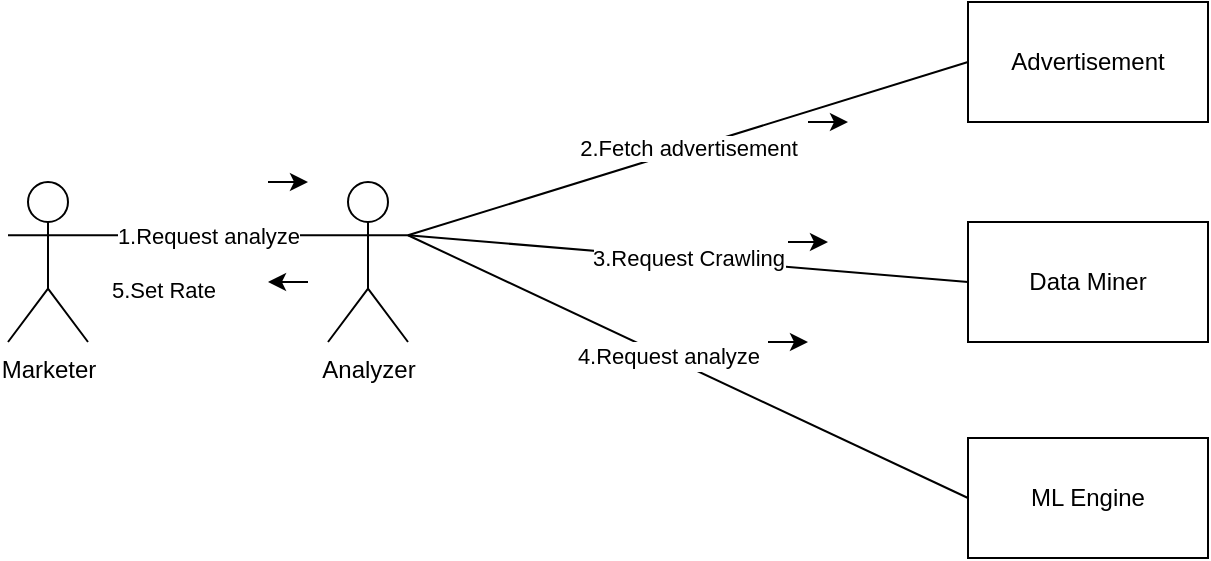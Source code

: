 <mxfile version="12.4.3" type="device" pages="1"><diagram id="lkSoEno2sFgJY8uwA6t6" name="Page-1"><mxGraphModel dx="853" dy="468" grid="1" gridSize="10" guides="1" tooltips="1" connect="1" arrows="1" fold="1" page="1" pageScale="1" pageWidth="850" pageHeight="1100" math="0" shadow="0"><root><mxCell id="0"/><mxCell id="1" parent="0"/><mxCell id="GotM7ALXVG8sbWopvXv8-1" value="&lt;div&gt;Marketer&lt;/div&gt;" style="shape=umlActor;verticalLabelPosition=bottom;labelBackgroundColor=#ffffff;verticalAlign=top;html=1;outlineConnect=0;" vertex="1" parent="1"><mxGeometry x="80" y="280" width="40" height="80" as="geometry"/></mxCell><mxCell id="GotM7ALXVG8sbWopvXv8-2" value="&lt;div&gt;Analyzer&lt;/div&gt;" style="shape=umlActor;verticalLabelPosition=bottom;labelBackgroundColor=#ffffff;verticalAlign=top;html=1;outlineConnect=0;" vertex="1" parent="1"><mxGeometry x="240" y="280" width="40" height="80" as="geometry"/></mxCell><mxCell id="GotM7ALXVG8sbWopvXv8-3" value="&lt;div&gt;1.Request analyze&lt;/div&gt;" style="endArrow=none;html=1;exitX=1;exitY=0.333;exitDx=0;exitDy=0;exitPerimeter=0;entryX=0;entryY=0.333;entryDx=0;entryDy=0;entryPerimeter=0;" edge="1" parent="1" source="GotM7ALXVG8sbWopvXv8-1" target="GotM7ALXVG8sbWopvXv8-2"><mxGeometry width="50" height="50" relative="1" as="geometry"><mxPoint x="150" y="300" as="sourcePoint"/><mxPoint x="200" y="250" as="targetPoint"/></mxGeometry></mxCell><mxCell id="GotM7ALXVG8sbWopvXv8-6" value="Advertisement" style="rounded=0;whiteSpace=wrap;html=1;" vertex="1" parent="1"><mxGeometry x="560" y="190" width="120" height="60" as="geometry"/></mxCell><mxCell id="GotM7ALXVG8sbWopvXv8-7" value="Data Miner" style="rounded=0;whiteSpace=wrap;html=1;" vertex="1" parent="1"><mxGeometry x="560" y="300" width="120" height="60" as="geometry"/></mxCell><mxCell id="GotM7ALXVG8sbWopvXv8-8" value="ML Engine" style="rounded=0;whiteSpace=wrap;html=1;" vertex="1" parent="1"><mxGeometry x="560" y="408" width="120" height="60" as="geometry"/></mxCell><mxCell id="GotM7ALXVG8sbWopvXv8-10" value="2.Fetch advertisement" style="endArrow=none;html=1;exitX=1;exitY=0.333;exitDx=0;exitDy=0;exitPerimeter=0;entryX=0;entryY=0.5;entryDx=0;entryDy=0;" edge="1" parent="1" source="GotM7ALXVG8sbWopvXv8-2" target="GotM7ALXVG8sbWopvXv8-6"><mxGeometry width="50" height="50" relative="1" as="geometry"><mxPoint x="290" y="316.667" as="sourcePoint"/><mxPoint x="570" y="120" as="targetPoint"/></mxGeometry></mxCell><mxCell id="GotM7ALXVG8sbWopvXv8-11" value="3.Request Crawling" style="endArrow=none;html=1;entryX=0;entryY=0.5;entryDx=0;entryDy=0;exitX=1;exitY=0.333;exitDx=0;exitDy=0;exitPerimeter=0;" edge="1" parent="1" source="GotM7ALXVG8sbWopvXv8-2" target="GotM7ALXVG8sbWopvXv8-7"><mxGeometry width="50" height="50" relative="1" as="geometry"><mxPoint x="280" y="310" as="sourcePoint"/><mxPoint x="570" y="230" as="targetPoint"/></mxGeometry></mxCell><mxCell id="GotM7ALXVG8sbWopvXv8-12" value="" style="endArrow=none;html=1;entryX=0;entryY=0.5;entryDx=0;entryDy=0;exitX=1;exitY=0.333;exitDx=0;exitDy=0;exitPerimeter=0;" edge="1" parent="1" source="GotM7ALXVG8sbWopvXv8-2" target="GotM7ALXVG8sbWopvXv8-8"><mxGeometry width="50" height="50" relative="1" as="geometry"><mxPoint x="290" y="316.667" as="sourcePoint"/><mxPoint x="570" y="340" as="targetPoint"/></mxGeometry></mxCell><mxCell id="GotM7ALXVG8sbWopvXv8-13" value="&lt;font style=&quot;font-size: 11px&quot;&gt;4.Request analyze&lt;/font&gt;" style="text;html=1;align=center;verticalAlign=middle;resizable=0;points=[];;labelBackgroundColor=#ffffff;" vertex="1" connectable="0" parent="GotM7ALXVG8sbWopvXv8-12"><mxGeometry x="-0.076" y="1" relative="1" as="geometry"><mxPoint as="offset"/></mxGeometry></mxCell><mxCell id="GotM7ALXVG8sbWopvXv8-14" value="&lt;div&gt;&lt;font style=&quot;font-size: 11px&quot;&gt;5.Set Rate&lt;/font&gt;&lt;/div&gt;" style="text;html=1;" vertex="1" parent="1"><mxGeometry x="130" y="320" width="120" height="30" as="geometry"/></mxCell><mxCell id="GotM7ALXVG8sbWopvXv8-19" value="" style="group" vertex="1" connectable="0" parent="1"><mxGeometry x="110" y="460" width="40" as="geometry"/></mxCell><mxCell id="GotM7ALXVG8sbWopvXv8-18" value="" style="ellipse;whiteSpace=wrap;html=1;aspect=fixed;" vertex="1" parent="GotM7ALXVG8sbWopvXv8-19"><mxGeometry x="40" as="geometry"/></mxCell><mxCell id="GotM7ALXVG8sbWopvXv8-20" value="" style="endArrow=classic;html=1;" edge="1" parent="1"><mxGeometry width="50" height="50" relative="1" as="geometry"><mxPoint x="210" y="280" as="sourcePoint"/><mxPoint x="230" y="280" as="targetPoint"/></mxGeometry></mxCell><mxCell id="GotM7ALXVG8sbWopvXv8-21" value="" style="endArrow=classic;html=1;" edge="1" parent="1"><mxGeometry width="50" height="50" relative="1" as="geometry"><mxPoint x="230" y="330" as="sourcePoint"/><mxPoint x="210" y="330" as="targetPoint"/></mxGeometry></mxCell><mxCell id="GotM7ALXVG8sbWopvXv8-22" value="" style="endArrow=classic;html=1;" edge="1" parent="1"><mxGeometry width="50" height="50" relative="1" as="geometry"><mxPoint x="460" y="360" as="sourcePoint"/><mxPoint x="480" y="360" as="targetPoint"/></mxGeometry></mxCell><mxCell id="GotM7ALXVG8sbWopvXv8-23" value="" style="endArrow=classic;html=1;" edge="1" parent="1"><mxGeometry width="50" height="50" relative="1" as="geometry"><mxPoint x="470" y="310" as="sourcePoint"/><mxPoint x="490" y="310" as="targetPoint"/></mxGeometry></mxCell><mxCell id="GotM7ALXVG8sbWopvXv8-24" value="" style="endArrow=classic;html=1;" edge="1" parent="1"><mxGeometry width="50" height="50" relative="1" as="geometry"><mxPoint x="480" y="250" as="sourcePoint"/><mxPoint x="500" y="250" as="targetPoint"/></mxGeometry></mxCell></root></mxGraphModel></diagram></mxfile>